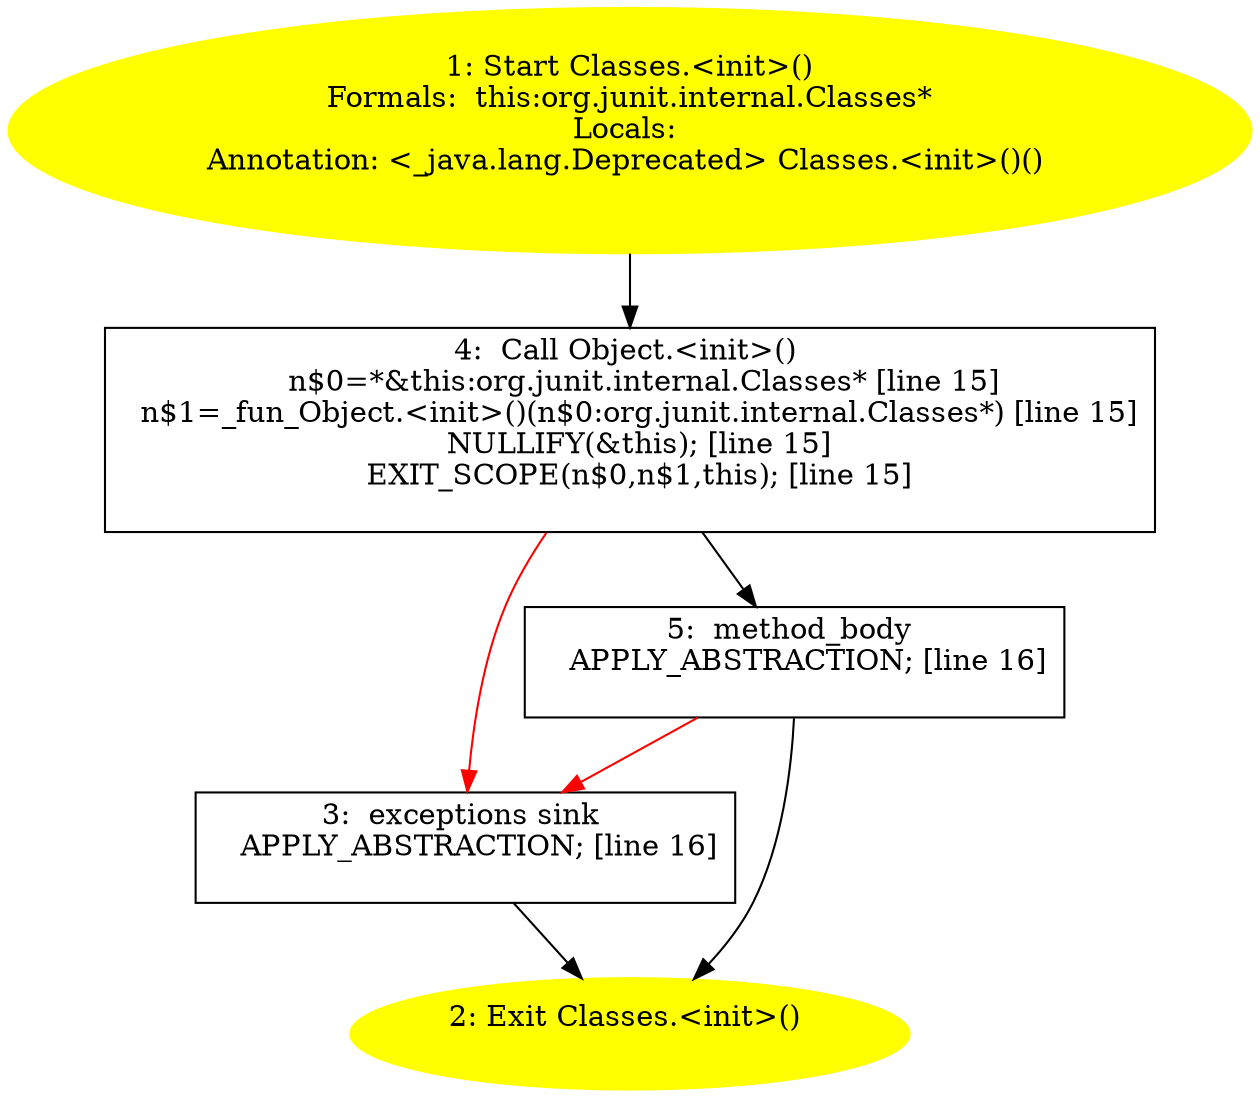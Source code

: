 /* @generated */
digraph cfg {
"org.junit.internal.Classes.<init>().93944b5b1492e5063651e5ebcfda7760_1" [label="1: Start Classes.<init>()\nFormals:  this:org.junit.internal.Classes*\nLocals: \nAnnotation: <_java.lang.Deprecated> Classes.<init>()() \n  " color=yellow style=filled]
	

	 "org.junit.internal.Classes.<init>().93944b5b1492e5063651e5ebcfda7760_1" -> "org.junit.internal.Classes.<init>().93944b5b1492e5063651e5ebcfda7760_4" ;
"org.junit.internal.Classes.<init>().93944b5b1492e5063651e5ebcfda7760_2" [label="2: Exit Classes.<init>() \n  " color=yellow style=filled]
	

"org.junit.internal.Classes.<init>().93944b5b1492e5063651e5ebcfda7760_3" [label="3:  exceptions sink \n   APPLY_ABSTRACTION; [line 16]\n " shape="box"]
	

	 "org.junit.internal.Classes.<init>().93944b5b1492e5063651e5ebcfda7760_3" -> "org.junit.internal.Classes.<init>().93944b5b1492e5063651e5ebcfda7760_2" ;
"org.junit.internal.Classes.<init>().93944b5b1492e5063651e5ebcfda7760_4" [label="4:  Call Object.<init>() \n   n$0=*&this:org.junit.internal.Classes* [line 15]\n  n$1=_fun_Object.<init>()(n$0:org.junit.internal.Classes*) [line 15]\n  NULLIFY(&this); [line 15]\n  EXIT_SCOPE(n$0,n$1,this); [line 15]\n " shape="box"]
	

	 "org.junit.internal.Classes.<init>().93944b5b1492e5063651e5ebcfda7760_4" -> "org.junit.internal.Classes.<init>().93944b5b1492e5063651e5ebcfda7760_5" ;
	 "org.junit.internal.Classes.<init>().93944b5b1492e5063651e5ebcfda7760_4" -> "org.junit.internal.Classes.<init>().93944b5b1492e5063651e5ebcfda7760_3" [color="red" ];
"org.junit.internal.Classes.<init>().93944b5b1492e5063651e5ebcfda7760_5" [label="5:  method_body \n   APPLY_ABSTRACTION; [line 16]\n " shape="box"]
	

	 "org.junit.internal.Classes.<init>().93944b5b1492e5063651e5ebcfda7760_5" -> "org.junit.internal.Classes.<init>().93944b5b1492e5063651e5ebcfda7760_2" ;
	 "org.junit.internal.Classes.<init>().93944b5b1492e5063651e5ebcfda7760_5" -> "org.junit.internal.Classes.<init>().93944b5b1492e5063651e5ebcfda7760_3" [color="red" ];
}
